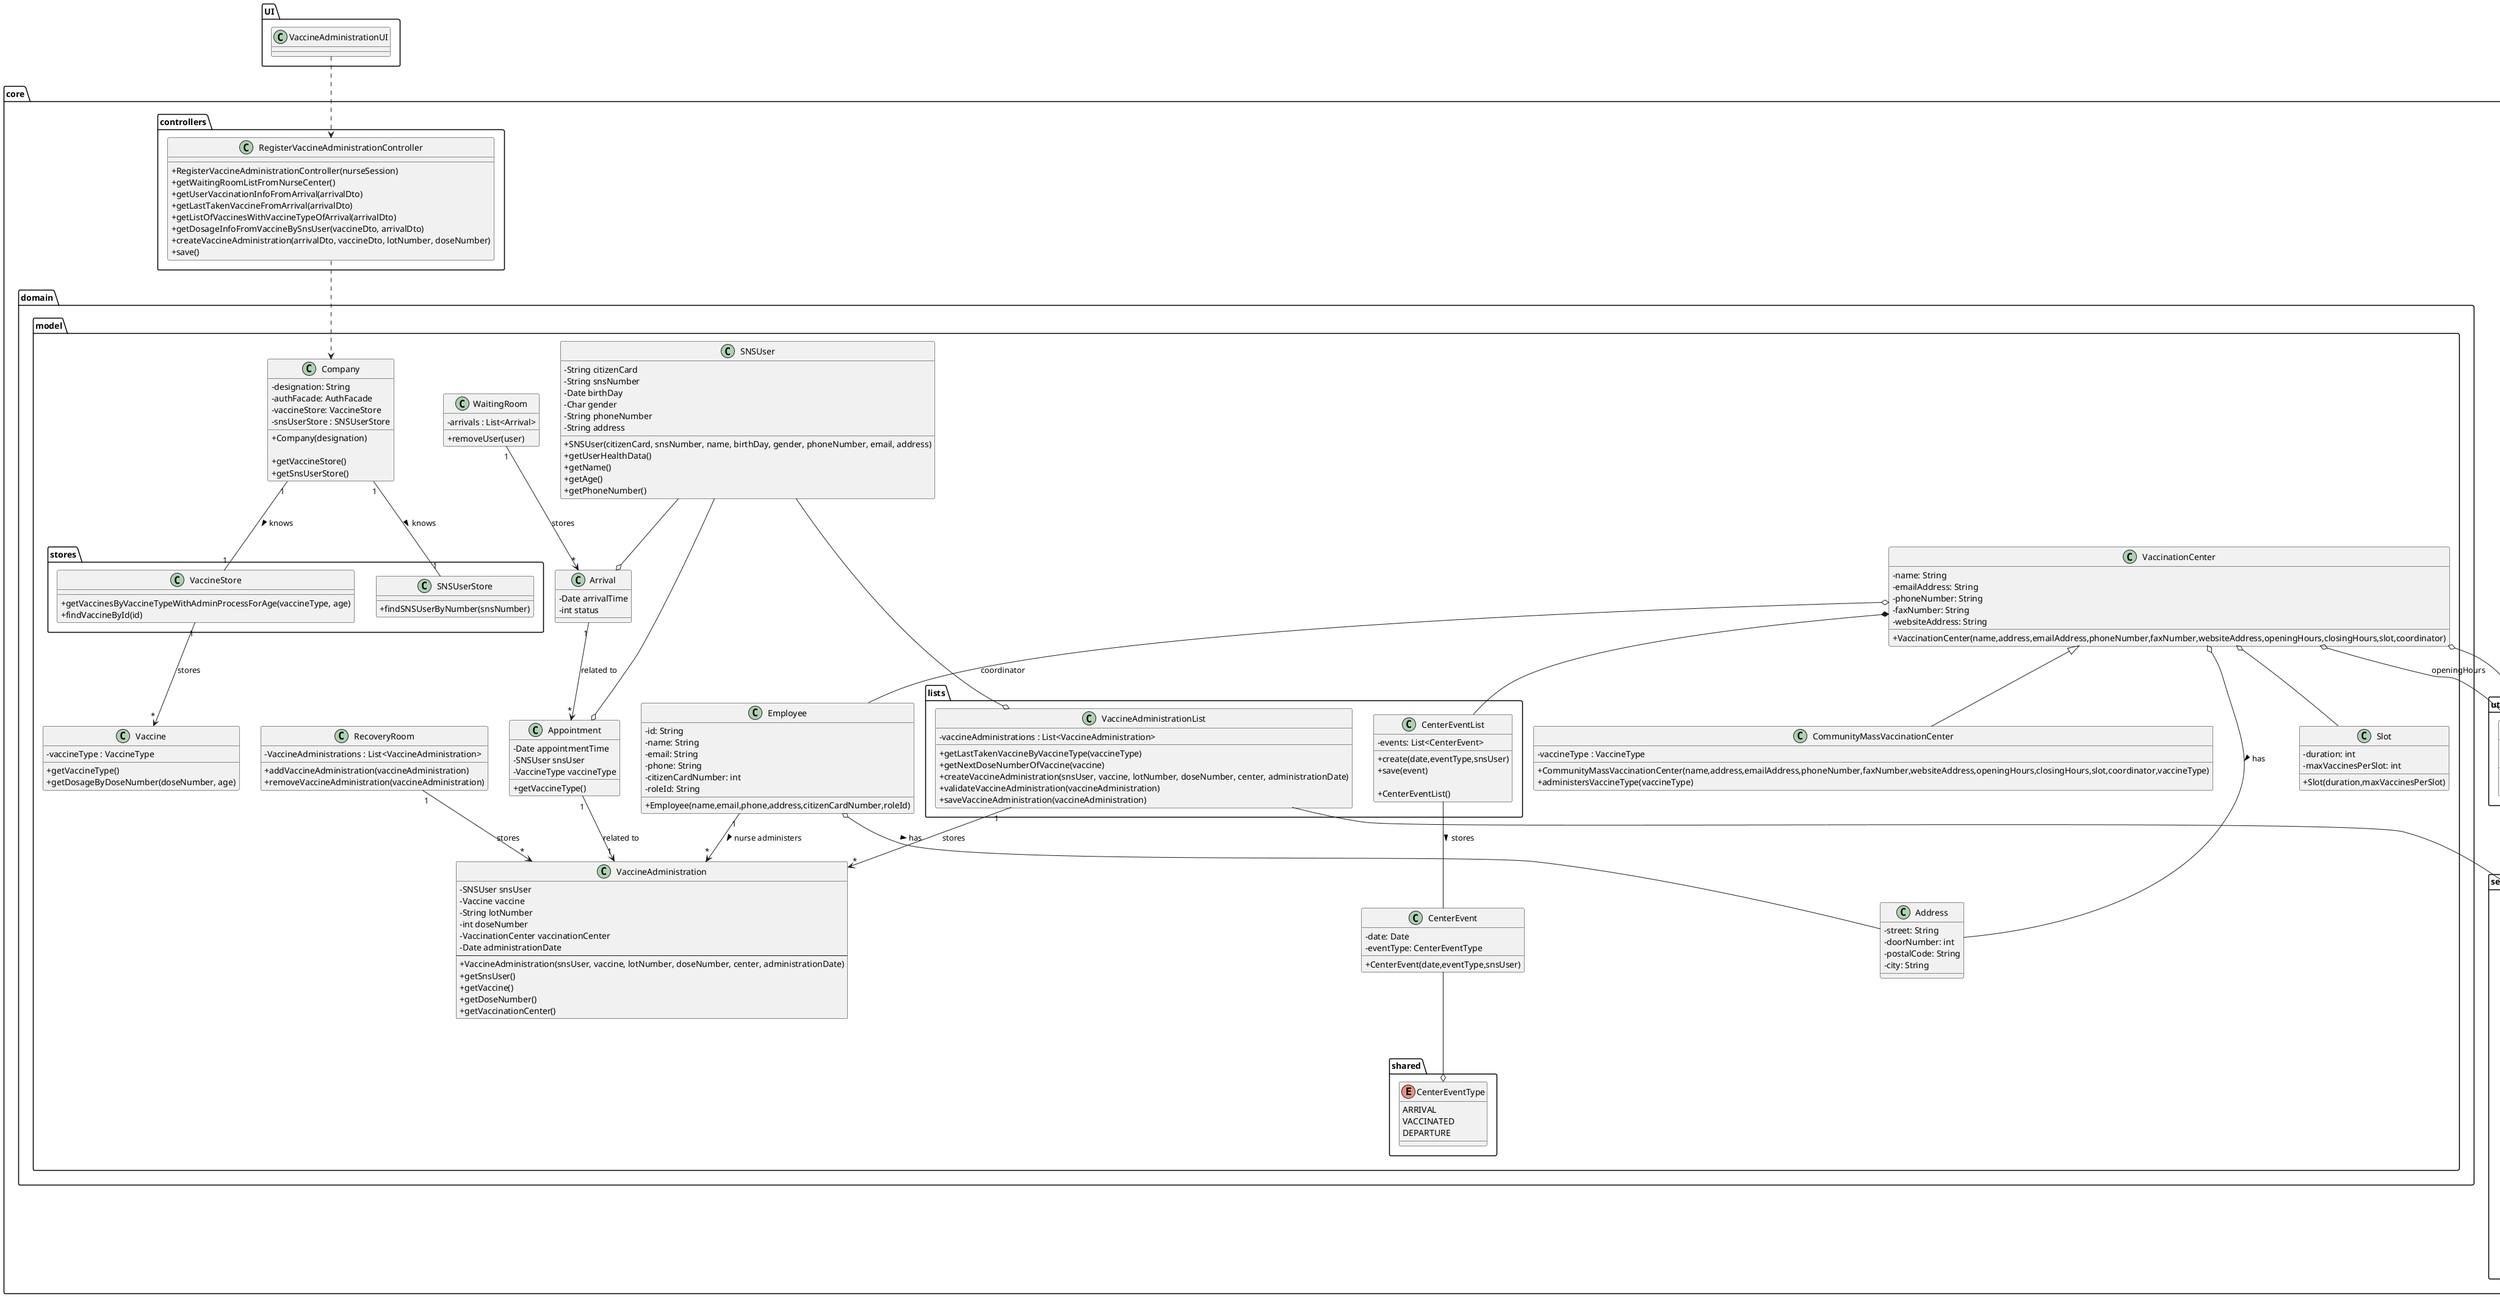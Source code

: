 @startuml US08_CD
skinparam classAttributeIconSize 0

package UI {
  class VaccineAdministrationUI {}
}

package core {
  package domain {
    package model {
      class VaccinationCenter {
        - name: String
        - emailAddress: String
        - phoneNumber: String
        - faxNumber: String
        - websiteAddress: String
        
        +VaccinationCenter(name,address,emailAddress,phoneNumber,faxNumber,websiteAddress,openingHours,closingHours,slot,coordinator)
      }

      class CommunityMassVaccinationCenter {
        - vaccineType : VaccineType

        +CommunityMassVaccinationCenter(name,address,emailAddress,phoneNumber,faxNumber,websiteAddress,openingHours,closingHours,slot,coordinator,vaccineType)
        +administersVaccineType(vaccineType)
      }

      class Address {
        - street: String
        - doorNumber: int
        - postalCode: String
        - city: String
      }

      class SNSUser {
        - String citizenCard
        - String snsNumber
        - Date birthDay
        - Char gender
        - String phoneNumber
        - String address
        + SNSUser(citizenCard, snsNumber, name, birthDay, gender, phoneNumber, email, address)
        + getUserHealthData()
        + getName()
        + getAge()
        + getPhoneNumber()
      }

      class Employee {
        -id: String 
        -name: String 
        -email: String 
        -phone: String 
        -citizenCardNumber: int 
        -roleId: String 

        +Employee(name,email,phone,address,citizenCardNumber,roleId)
      }

      class WaitingRoom {
        -arrivals : List<Arrival> 

        + removeUser(user)
      }

      class RecoveryRoom {
        -VaccineAdministrations : List<VaccineAdministration>

        + addVaccineAdministration(vaccineAdministration)
        + removeVaccineAdministration(vaccineAdministration)
      }

      class CenterEvent {
        - date: Date
        - eventType: CenterEventType

        + CenterEvent(date,eventType,snsUser)
      }

      class Vaccine {
        - vaccineType : VaccineType

        + getVaccineType()
        + getDosageByDoseNumber(doseNumber, age)
      }

      class Slot {
        -duration: int
        -maxVaccinesPerSlot: int

        +Slot(duration,maxVaccinesPerSlot)
      }

      class Company {
        -designation: String
        -authFacade: AuthFacade
        -vaccineStore: VaccineStore
        -snsUserStore : SNSUserStore
        
        +Company(designation)

        +getVaccineStore()
        +getSnsUserStore()
      }

      class Appointment {
        - Date appointmentTime
        - SNSUser snsUser
        - VaccineType vaccineType

        + getVaccineType()
      }

      class VaccineAdministration {
        - SNSUser snsUser
        - Vaccine vaccine
        - String lotNumber
        - int doseNumber
        - VaccinationCenter vaccinationCenter
        - Date administrationDate
        ---
        + VaccineAdministration(snsUser, vaccine, lotNumber, doseNumber, center, administrationDate)
        + getSnsUser()
        + getVaccine()
        + getDoseNumber()
        + getVaccinationCenter()
      }

      class Arrival {
        - Date arrivalTime
        - int status
      }

      package shared {
        enum CenterEventType {
          ARRIVAL
          VACCINATED
          DEPARTURE
        }
      }

      package stores {

        class VaccineStore {
          + getVaccinesByVaccineTypeWithAdminProcessForAge(vaccineType, age)
          + findVaccineById(id)
        }

        class SNSUserStore {
          + findSNSUserByNumber(snsNumber)
        }
      }

      package lists {
        class CenterEventList {
          - events: List<CenterEvent>

          + create(date,eventType,snsUser)
          + save(event)

          +CenterEventList()
        }

        class VaccineAdministrationList {
          - vaccineAdministrations : List<VaccineAdministration>

          + getLastTakenVaccineByVaccineType(vaccineType)
          + getNextDoseNumberOfVaccine(vaccine)
          + createVaccineAdministration(snsUser, vaccine, lotNumber, doseNumber, center, administrationDate)
          + validateVaccineAdministration(vaccineAdministration)
          + saveVaccineAdministration(vaccineAdministration)
        }
      }
    }
  }

  package controllers {
    class RegisterVaccineAdministrationController {
      + RegisterVaccineAdministrationController(nurseSession)
      + getWaitingRoomListFromNurseCenter()
      + getUserVaccinationInfoFromArrival(arrivalDto)
      + getLastTakenVaccineFromArrival(arrivalDto)
      + getListOfVaccinesWithVaccineTypeOfArrival(arrivalDto)
      + getDosageInfoFromVaccineBySnsUser(vaccineDto, arrivalDto)
      + createVaccineAdministration(arrivalDto, vaccineDto, lotNumber, doseNumber)
      + save()
    }
  }

  package utils {
    class Time {
      - hour: int
      - minute: int
      
      +Time(hour,minute)
      +Time(time)
    }
  }

  package service {
    package sender {
      interface ISender {}

      class SMSSender {
        +sendSMS(phoneNumber, message)
      }

      class SenderFactory {}
    }
  }
}

VaccineAdministrationUI ..> RegisterVaccineAdministrationController
RegisterVaccineAdministrationController ..> Company

VaccineAdministrationList "1" --> "*" VaccineAdministration : stores
VaccineAdministrationList --> SenderFactory

Arrival "1" --> "*" Appointment : related to
Appointment "1" --> "1" VaccineAdministration : related to

VaccinationCenter o-- Employee : coordinator
VaccinationCenter o-- Time : openingHours
VaccinationCenter o-- Time : closingHours
VaccinationCenter o-- Slot
VaccinationCenter *-- CenterEventList

VaccinationCenter o-- Address : has >
Employee o-- Address : has >

Employee "1" --> "*" VaccineAdministration : nurse administers >

SNSUser --o VaccineAdministrationList
SNSUser --o Appointment
SNSUser --o Arrival

CenterEventList -- CenterEvent : stores >

Company "1" -- "1" SNSUserStore : knows >
Company "1" -- "1" VaccineStore : knows >

VaccineStore "1" --> "*" Vaccine : stores

WaitingRoom "1" --> "*" Arrival : stores

RecoveryRoom "1" --> "*" VaccineAdministration : stores

VaccinationCenter <|-- CommunityMassVaccinationCenter

SenderFactory --> ISender : creates >
ISender <|.. SMSSender

CenterEvent --o CenterEventType

@enduml
